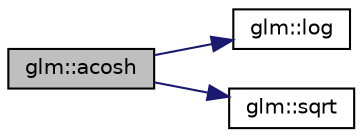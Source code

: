 digraph "glm::acosh"
{
  edge [fontname="Helvetica",fontsize="10",labelfontname="Helvetica",labelfontsize="10"];
  node [fontname="Helvetica",fontsize="10",shape=record];
  rankdir="LR";
  Node1 [label="glm::acosh",height=0.2,width=0.4,color="black", fillcolor="grey75", style="filled", fontcolor="black"];
  Node1 -> Node2 [color="midnightblue",fontsize="10",style="solid"];
  Node2 [label="glm::log",height=0.2,width=0.4,color="black", fillcolor="white", style="filled",URL="$group__core__func__exponential.html#ga0c8da2d2921da250e8700ac4476916a1"];
  Node1 -> Node3 [color="midnightblue",fontsize="10",style="solid"];
  Node3 [label="glm::sqrt",height=0.2,width=0.4,color="black", fillcolor="white", style="filled",URL="$group__core__func__exponential.html#ga2317d4ff45af448b8402431afa0711f3"];
}
